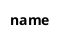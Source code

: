 @startuml name

!startsub req

!define REQ1 "type of construction"
!define REQ2 "door alignment"
!define REQ3 "dimensions"
!define REQ4 "dryer"
!define REQ5 "price range"
!define REQ6 "specifications"
!define REQ7 "efficiency"
!define REQ8 "environmental aspects"
!define REQ9 "washing quality"

!endsub

title name

@enduml
